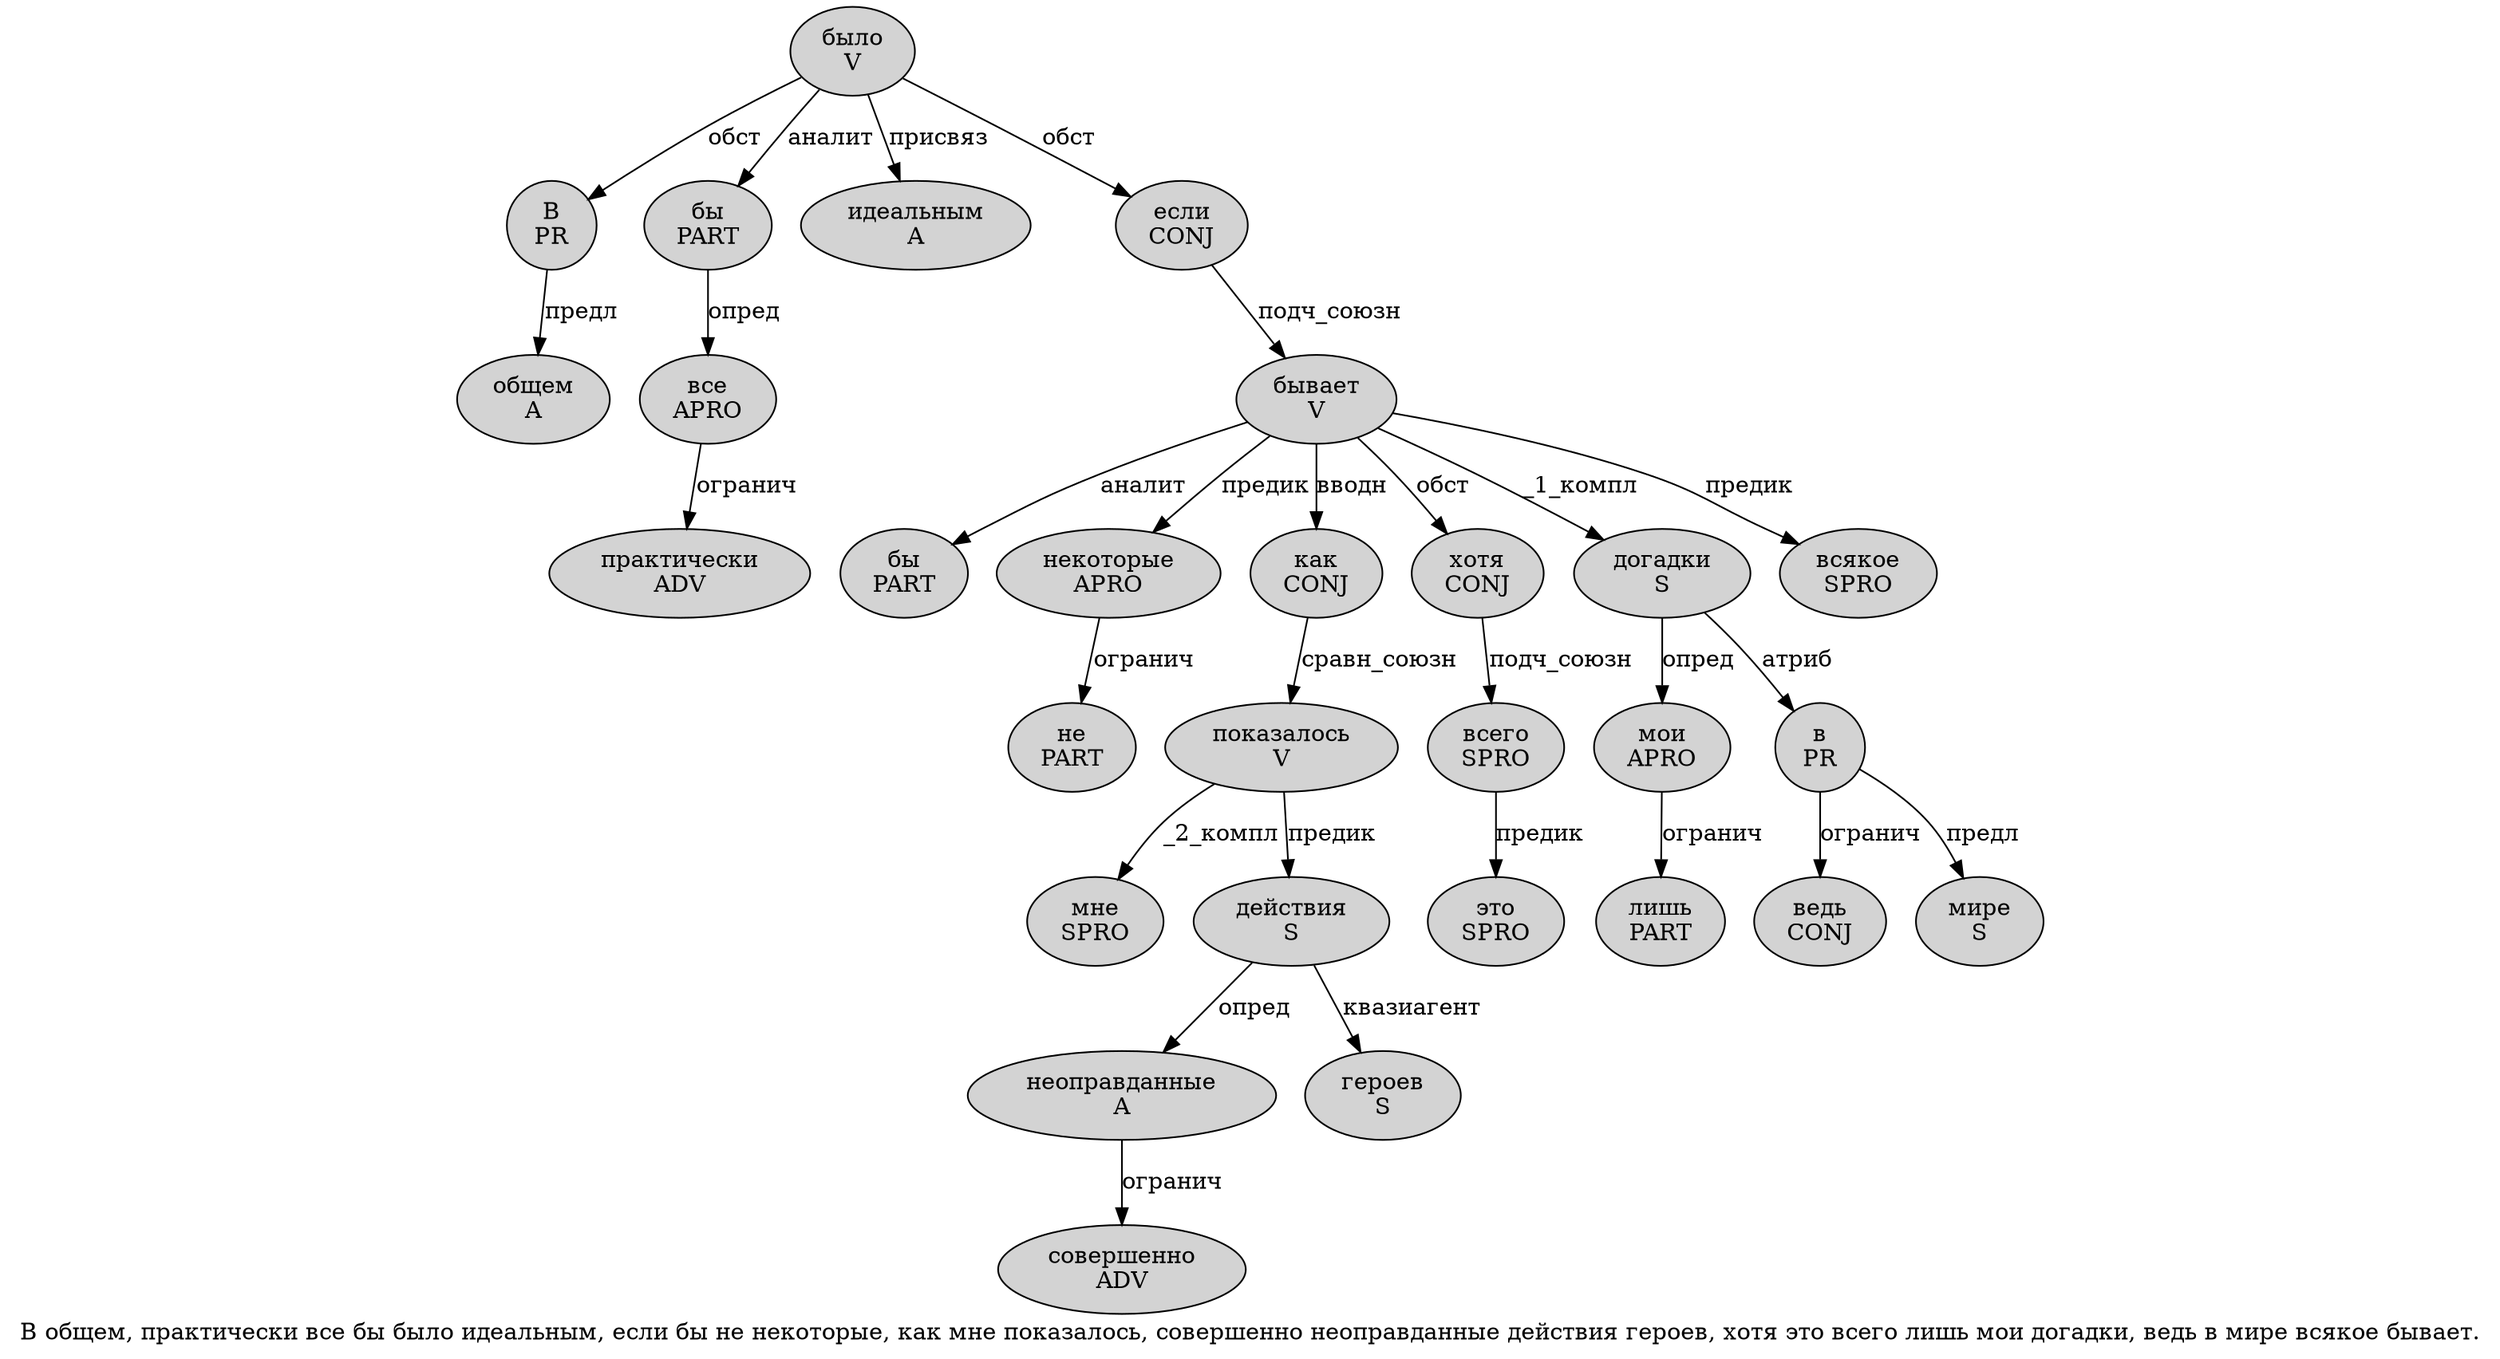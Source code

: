 digraph SENTENCE_1603 {
	graph [label="В общем, практически все бы было идеальным, если бы не некоторые, как мне показалось, совершенно неоправданные действия героев, хотя это всего лишь мои догадки, ведь в мире всякое бывает."]
	node [style=filled]
		0 [label="В
PR" color="" fillcolor=lightgray penwidth=1 shape=ellipse]
		1 [label="общем
A" color="" fillcolor=lightgray penwidth=1 shape=ellipse]
		3 [label="практически
ADV" color="" fillcolor=lightgray penwidth=1 shape=ellipse]
		4 [label="все
APRO" color="" fillcolor=lightgray penwidth=1 shape=ellipse]
		5 [label="бы
PART" color="" fillcolor=lightgray penwidth=1 shape=ellipse]
		6 [label="было
V" color="" fillcolor=lightgray penwidth=1 shape=ellipse]
		7 [label="идеальным
A" color="" fillcolor=lightgray penwidth=1 shape=ellipse]
		9 [label="если
CONJ" color="" fillcolor=lightgray penwidth=1 shape=ellipse]
		10 [label="бы
PART" color="" fillcolor=lightgray penwidth=1 shape=ellipse]
		11 [label="не
PART" color="" fillcolor=lightgray penwidth=1 shape=ellipse]
		12 [label="некоторые
APRO" color="" fillcolor=lightgray penwidth=1 shape=ellipse]
		14 [label="как
CONJ" color="" fillcolor=lightgray penwidth=1 shape=ellipse]
		15 [label="мне
SPRO" color="" fillcolor=lightgray penwidth=1 shape=ellipse]
		16 [label="показалось
V" color="" fillcolor=lightgray penwidth=1 shape=ellipse]
		18 [label="совершенно
ADV" color="" fillcolor=lightgray penwidth=1 shape=ellipse]
		19 [label="неоправданные
A" color="" fillcolor=lightgray penwidth=1 shape=ellipse]
		20 [label="действия
S" color="" fillcolor=lightgray penwidth=1 shape=ellipse]
		21 [label="героев
S" color="" fillcolor=lightgray penwidth=1 shape=ellipse]
		23 [label="хотя
CONJ" color="" fillcolor=lightgray penwidth=1 shape=ellipse]
		24 [label="это
SPRO" color="" fillcolor=lightgray penwidth=1 shape=ellipse]
		25 [label="всего
SPRO" color="" fillcolor=lightgray penwidth=1 shape=ellipse]
		26 [label="лишь
PART" color="" fillcolor=lightgray penwidth=1 shape=ellipse]
		27 [label="мои
APRO" color="" fillcolor=lightgray penwidth=1 shape=ellipse]
		28 [label="догадки
S" color="" fillcolor=lightgray penwidth=1 shape=ellipse]
		30 [label="ведь
CONJ" color="" fillcolor=lightgray penwidth=1 shape=ellipse]
		31 [label="в
PR" color="" fillcolor=lightgray penwidth=1 shape=ellipse]
		32 [label="мире
S" color="" fillcolor=lightgray penwidth=1 shape=ellipse]
		33 [label="всякое
SPRO" color="" fillcolor=lightgray penwidth=1 shape=ellipse]
		34 [label="бывает
V" color="" fillcolor=lightgray penwidth=1 shape=ellipse]
			0 -> 1 [label="предл"]
			31 -> 30 [label="огранич"]
			31 -> 32 [label="предл"]
			12 -> 11 [label="огранич"]
			27 -> 26 [label="огранич"]
			4 -> 3 [label="огранич"]
			5 -> 4 [label="опред"]
			14 -> 16 [label="сравн_союзн"]
			19 -> 18 [label="огранич"]
			28 -> 27 [label="опред"]
			28 -> 31 [label="атриб"]
			34 -> 10 [label="аналит"]
			34 -> 12 [label="предик"]
			34 -> 14 [label="вводн"]
			34 -> 23 [label="обст"]
			34 -> 28 [label="_1_компл"]
			34 -> 33 [label="предик"]
			23 -> 25 [label="подч_союзн"]
			6 -> 0 [label="обст"]
			6 -> 5 [label="аналит"]
			6 -> 7 [label="присвяз"]
			6 -> 9 [label="обст"]
			9 -> 34 [label="подч_союзн"]
			20 -> 19 [label="опред"]
			20 -> 21 [label="квазиагент"]
			16 -> 15 [label="_2_компл"]
			16 -> 20 [label="предик"]
			25 -> 24 [label="предик"]
}